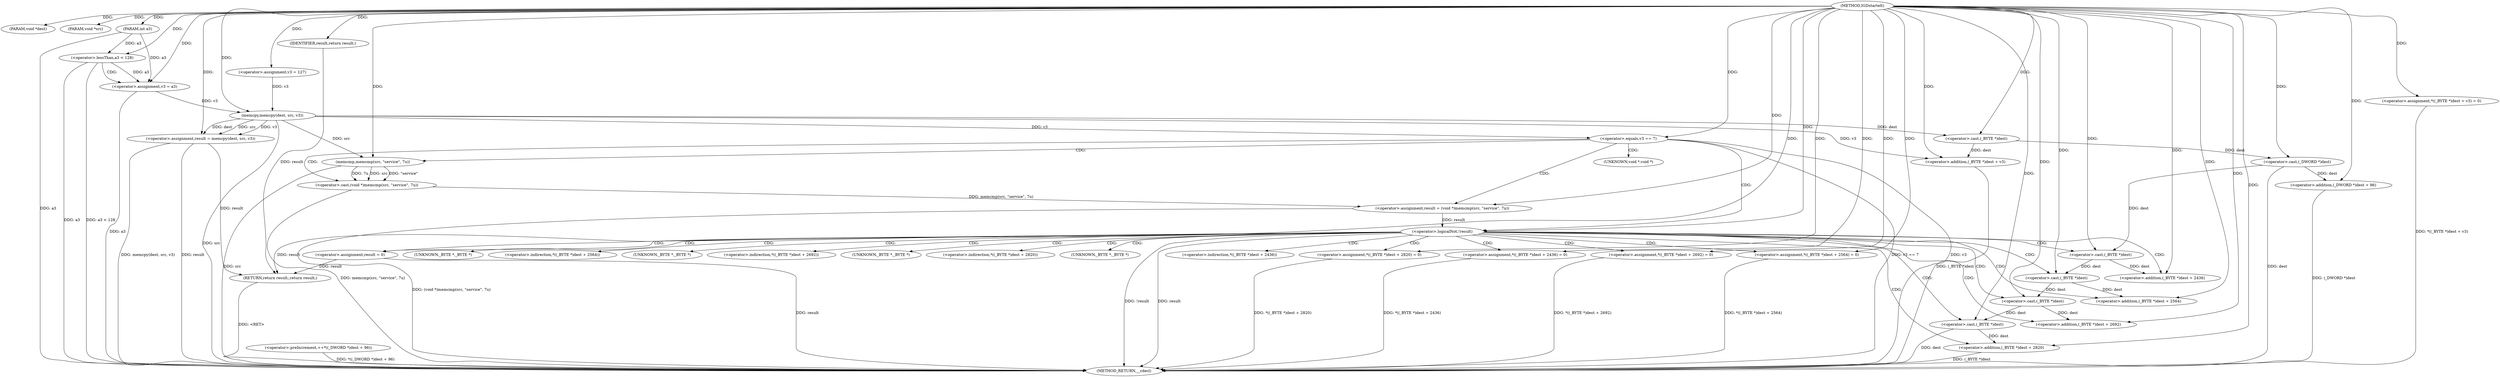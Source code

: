 digraph IGDstartelt {  
"1000103" [label = "(METHOD,IGDstartelt)" ]
"1000195" [label = "(METHOD_RETURN,__cdecl)" ]
"1000104" [label = "(PARAM,void *dest)" ]
"1000105" [label = "(PARAM,void *src)" ]
"1000106" [label = "(PARAM,int a3)" ]
"1000110" [label = "(<operator>.assignment,v3 = 127)" ]
"1000114" [label = "(<operator>.lessThan,a3 < 128)" ]
"1000117" [label = "(<operator>.assignment,v3 = a3)" ]
"1000120" [label = "(<operator>.assignment,result = memcpy(dest, src, v3))" ]
"1000122" [label = "(memcpy,memcpy(dest, src, v3))" ]
"1000126" [label = "(<operator>.assignment,*((_BYTE *)dest + v3) = 0)" ]
"1000128" [label = "(<operator>.addition,(_BYTE *)dest + v3)" ]
"1000129" [label = "(<operator>.cast,(_BYTE *)dest)" ]
"1000134" [label = "(<operator>.preIncrement,++*((_DWORD *)dest + 96))" ]
"1000136" [label = "(<operator>.addition,(_DWORD *)dest + 96)" ]
"1000137" [label = "(<operator>.cast,(_DWORD *)dest)" ]
"1000142" [label = "(<operator>.equals,v3 == 7)" ]
"1000146" [label = "(<operator>.assignment,result = (void *)memcmp(src, \"service\", 7u))" ]
"1000148" [label = "(<operator>.cast,(void *)memcmp(src, \"service\", 7u))" ]
"1000150" [label = "(memcmp,memcmp(src, \"service\", 7u))" ]
"1000155" [label = "(<operator>.logicalNot,!result)" ]
"1000158" [label = "(<operator>.assignment,result = 0)" ]
"1000161" [label = "(<operator>.assignment,*((_BYTE *)dest + 2436) = 0)" ]
"1000163" [label = "(<operator>.addition,(_BYTE *)dest + 2436)" ]
"1000164" [label = "(<operator>.cast,(_BYTE *)dest)" ]
"1000169" [label = "(<operator>.assignment,*((_BYTE *)dest + 2564) = 0)" ]
"1000171" [label = "(<operator>.addition,(_BYTE *)dest + 2564)" ]
"1000172" [label = "(<operator>.cast,(_BYTE *)dest)" ]
"1000177" [label = "(<operator>.assignment,*((_BYTE *)dest + 2692) = 0)" ]
"1000179" [label = "(<operator>.addition,(_BYTE *)dest + 2692)" ]
"1000180" [label = "(<operator>.cast,(_BYTE *)dest)" ]
"1000185" [label = "(<operator>.assignment,*((_BYTE *)dest + 2820) = 0)" ]
"1000187" [label = "(<operator>.addition,(_BYTE *)dest + 2820)" ]
"1000188" [label = "(<operator>.cast,(_BYTE *)dest)" ]
"1000193" [label = "(RETURN,return result;,return result;)" ]
"1000194" [label = "(IDENTIFIER,result,return result;)" ]
"1000149" [label = "(UNKNOWN,void *,void *)" ]
"1000162" [label = "(<operator>.indirection,*((_BYTE *)dest + 2436))" ]
"1000165" [label = "(UNKNOWN,_BYTE *,_BYTE *)" ]
"1000170" [label = "(<operator>.indirection,*((_BYTE *)dest + 2564))" ]
"1000173" [label = "(UNKNOWN,_BYTE *,_BYTE *)" ]
"1000178" [label = "(<operator>.indirection,*((_BYTE *)dest + 2692))" ]
"1000181" [label = "(UNKNOWN,_BYTE *,_BYTE *)" ]
"1000186" [label = "(<operator>.indirection,*((_BYTE *)dest + 2820))" ]
"1000189" [label = "(UNKNOWN,_BYTE *,_BYTE *)" ]
  "1000122" -> "1000195"  [ label = "DDG: src"] 
  "1000177" -> "1000195"  [ label = "DDG: *((_BYTE *)dest + 2692)"] 
  "1000120" -> "1000195"  [ label = "DDG: result"] 
  "1000117" -> "1000195"  [ label = "DDG: a3"] 
  "1000148" -> "1000195"  [ label = "DDG: memcmp(src, \"service\", 7u)"] 
  "1000169" -> "1000195"  [ label = "DDG: *((_BYTE *)dest + 2564)"] 
  "1000155" -> "1000195"  [ label = "DDG: result"] 
  "1000128" -> "1000195"  [ label = "DDG: (_BYTE *)dest"] 
  "1000142" -> "1000195"  [ label = "DDG: v3"] 
  "1000137" -> "1000195"  [ label = "DDG: dest"] 
  "1000126" -> "1000195"  [ label = "DDG: *((_BYTE *)dest + v3)"] 
  "1000120" -> "1000195"  [ label = "DDG: memcpy(dest, src, v3)"] 
  "1000142" -> "1000195"  [ label = "DDG: v3 == 7"] 
  "1000136" -> "1000195"  [ label = "DDG: (_DWORD *)dest"] 
  "1000146" -> "1000195"  [ label = "DDG: (void *)memcmp(src, \"service\", 7u)"] 
  "1000155" -> "1000195"  [ label = "DDG: !result"] 
  "1000188" -> "1000195"  [ label = "DDG: dest"] 
  "1000114" -> "1000195"  [ label = "DDG: a3"] 
  "1000158" -> "1000195"  [ label = "DDG: result"] 
  "1000187" -> "1000195"  [ label = "DDG: (_BYTE *)dest"] 
  "1000134" -> "1000195"  [ label = "DDG: *((_DWORD *)dest + 96)"] 
  "1000114" -> "1000195"  [ label = "DDG: a3 < 128"] 
  "1000161" -> "1000195"  [ label = "DDG: *((_BYTE *)dest + 2436)"] 
  "1000150" -> "1000195"  [ label = "DDG: src"] 
  "1000106" -> "1000195"  [ label = "DDG: a3"] 
  "1000185" -> "1000195"  [ label = "DDG: *((_BYTE *)dest + 2820)"] 
  "1000193" -> "1000195"  [ label = "DDG: <RET>"] 
  "1000103" -> "1000104"  [ label = "DDG: "] 
  "1000103" -> "1000105"  [ label = "DDG: "] 
  "1000103" -> "1000106"  [ label = "DDG: "] 
  "1000103" -> "1000110"  [ label = "DDG: "] 
  "1000106" -> "1000114"  [ label = "DDG: a3"] 
  "1000103" -> "1000114"  [ label = "DDG: "] 
  "1000114" -> "1000117"  [ label = "DDG: a3"] 
  "1000106" -> "1000117"  [ label = "DDG: a3"] 
  "1000103" -> "1000117"  [ label = "DDG: "] 
  "1000122" -> "1000120"  [ label = "DDG: dest"] 
  "1000122" -> "1000120"  [ label = "DDG: src"] 
  "1000122" -> "1000120"  [ label = "DDG: v3"] 
  "1000103" -> "1000120"  [ label = "DDG: "] 
  "1000103" -> "1000122"  [ label = "DDG: "] 
  "1000117" -> "1000122"  [ label = "DDG: v3"] 
  "1000110" -> "1000122"  [ label = "DDG: v3"] 
  "1000103" -> "1000126"  [ label = "DDG: "] 
  "1000129" -> "1000128"  [ label = "DDG: dest"] 
  "1000122" -> "1000129"  [ label = "DDG: dest"] 
  "1000103" -> "1000129"  [ label = "DDG: "] 
  "1000122" -> "1000128"  [ label = "DDG: v3"] 
  "1000103" -> "1000128"  [ label = "DDG: "] 
  "1000137" -> "1000136"  [ label = "DDG: dest"] 
  "1000129" -> "1000137"  [ label = "DDG: dest"] 
  "1000103" -> "1000137"  [ label = "DDG: "] 
  "1000103" -> "1000136"  [ label = "DDG: "] 
  "1000103" -> "1000142"  [ label = "DDG: "] 
  "1000122" -> "1000142"  [ label = "DDG: v3"] 
  "1000148" -> "1000146"  [ label = "DDG: memcmp(src, \"service\", 7u)"] 
  "1000103" -> "1000146"  [ label = "DDG: "] 
  "1000150" -> "1000148"  [ label = "DDG: src"] 
  "1000150" -> "1000148"  [ label = "DDG: \"service\""] 
  "1000150" -> "1000148"  [ label = "DDG: 7u"] 
  "1000122" -> "1000150"  [ label = "DDG: src"] 
  "1000103" -> "1000150"  [ label = "DDG: "] 
  "1000146" -> "1000155"  [ label = "DDG: result"] 
  "1000103" -> "1000155"  [ label = "DDG: "] 
  "1000103" -> "1000158"  [ label = "DDG: "] 
  "1000103" -> "1000161"  [ label = "DDG: "] 
  "1000164" -> "1000163"  [ label = "DDG: dest"] 
  "1000137" -> "1000164"  [ label = "DDG: dest"] 
  "1000103" -> "1000164"  [ label = "DDG: "] 
  "1000103" -> "1000163"  [ label = "DDG: "] 
  "1000103" -> "1000169"  [ label = "DDG: "] 
  "1000172" -> "1000171"  [ label = "DDG: dest"] 
  "1000164" -> "1000172"  [ label = "DDG: dest"] 
  "1000103" -> "1000172"  [ label = "DDG: "] 
  "1000103" -> "1000171"  [ label = "DDG: "] 
  "1000103" -> "1000177"  [ label = "DDG: "] 
  "1000180" -> "1000179"  [ label = "DDG: dest"] 
  "1000172" -> "1000180"  [ label = "DDG: dest"] 
  "1000103" -> "1000180"  [ label = "DDG: "] 
  "1000103" -> "1000179"  [ label = "DDG: "] 
  "1000103" -> "1000185"  [ label = "DDG: "] 
  "1000188" -> "1000187"  [ label = "DDG: dest"] 
  "1000180" -> "1000188"  [ label = "DDG: dest"] 
  "1000103" -> "1000188"  [ label = "DDG: "] 
  "1000103" -> "1000187"  [ label = "DDG: "] 
  "1000194" -> "1000193"  [ label = "DDG: result"] 
  "1000120" -> "1000193"  [ label = "DDG: result"] 
  "1000158" -> "1000193"  [ label = "DDG: result"] 
  "1000155" -> "1000193"  [ label = "DDG: result"] 
  "1000103" -> "1000194"  [ label = "DDG: "] 
  "1000114" -> "1000117"  [ label = "CDG: "] 
  "1000142" -> "1000155"  [ label = "CDG: "] 
  "1000142" -> "1000150"  [ label = "CDG: "] 
  "1000142" -> "1000149"  [ label = "CDG: "] 
  "1000142" -> "1000148"  [ label = "CDG: "] 
  "1000142" -> "1000146"  [ label = "CDG: "] 
  "1000155" -> "1000173"  [ label = "CDG: "] 
  "1000155" -> "1000172"  [ label = "CDG: "] 
  "1000155" -> "1000171"  [ label = "CDG: "] 
  "1000155" -> "1000170"  [ label = "CDG: "] 
  "1000155" -> "1000169"  [ label = "CDG: "] 
  "1000155" -> "1000165"  [ label = "CDG: "] 
  "1000155" -> "1000164"  [ label = "CDG: "] 
  "1000155" -> "1000163"  [ label = "CDG: "] 
  "1000155" -> "1000162"  [ label = "CDG: "] 
  "1000155" -> "1000161"  [ label = "CDG: "] 
  "1000155" -> "1000189"  [ label = "CDG: "] 
  "1000155" -> "1000188"  [ label = "CDG: "] 
  "1000155" -> "1000187"  [ label = "CDG: "] 
  "1000155" -> "1000186"  [ label = "CDG: "] 
  "1000155" -> "1000185"  [ label = "CDG: "] 
  "1000155" -> "1000181"  [ label = "CDG: "] 
  "1000155" -> "1000180"  [ label = "CDG: "] 
  "1000155" -> "1000179"  [ label = "CDG: "] 
  "1000155" -> "1000178"  [ label = "CDG: "] 
  "1000155" -> "1000177"  [ label = "CDG: "] 
  "1000155" -> "1000158"  [ label = "CDG: "] 
}
